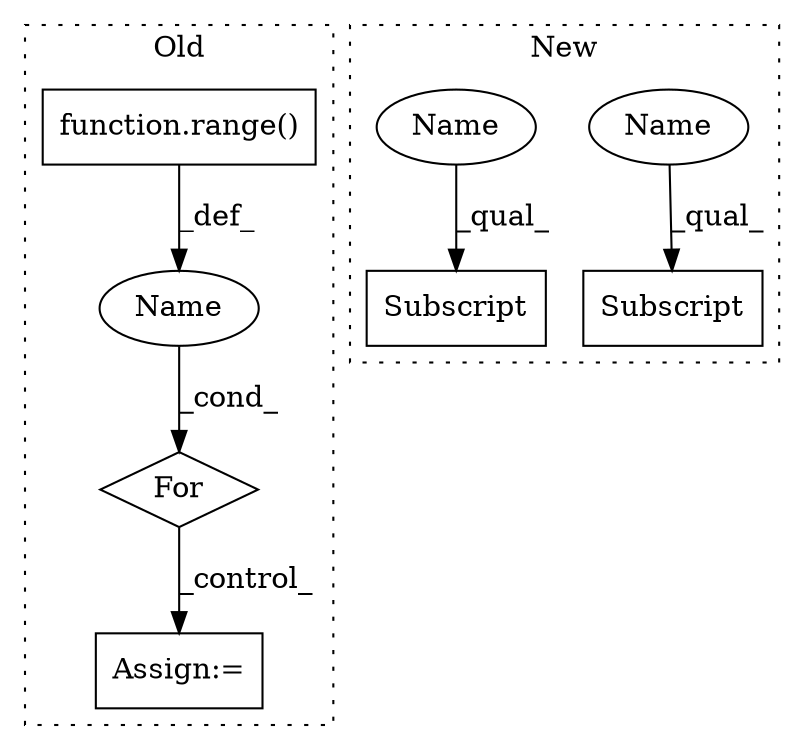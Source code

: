 digraph G {
subgraph cluster0 {
1 [label="function.range()" a="75" s="1023,1039" l="6,1" shape="box"];
3 [label="For" a="107" s="1012,1040" l="4,14" shape="diamond"];
4 [label="Assign:=" a="68" s="1121" l="3" shape="box"];
5 [label="Name" a="87" s="1016" l="3" shape="ellipse"];
label = "Old";
style="dotted";
}
subgraph cluster1 {
2 [label="Subscript" a="63" s="1471,0" l="31,0" shape="box"];
6 [label="Subscript" a="63" s="1547,0" l="31,0" shape="box"];
7 [label="Name" a="87" s="1471" l="14" shape="ellipse"];
8 [label="Name" a="87" s="1547" l="14" shape="ellipse"];
label = "New";
style="dotted";
}
1 -> 5 [label="_def_"];
3 -> 4 [label="_control_"];
5 -> 3 [label="_cond_"];
7 -> 2 [label="_qual_"];
8 -> 6 [label="_qual_"];
}